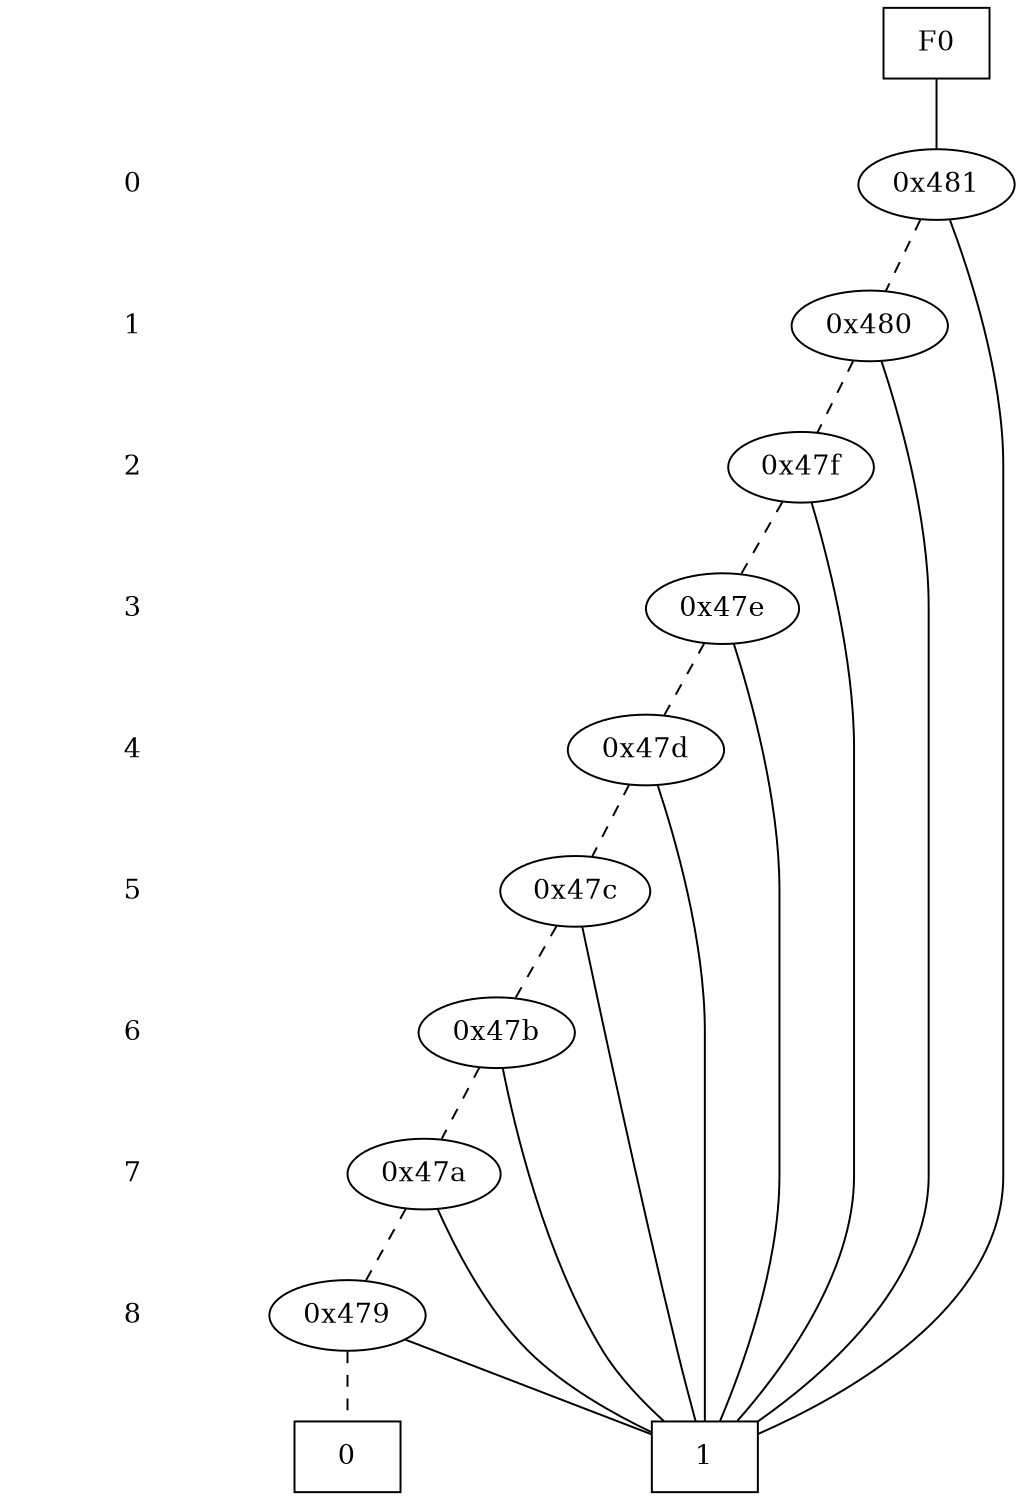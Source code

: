 digraph "DD" {
size = "7.5,10"
center = true;
edge [dir = none];
{ node [shape = plaintext];
  edge [style = invis];
  "CONST NODES" [style = invis];
" 0 " -> " 1 " -> " 2 " -> " 3 " -> " 4 " -> " 5 " -> " 6 " -> " 7 " -> " 8 " -> "CONST NODES"; 
}
{ rank = same; node [shape = box]; edge [style = invis];
"F0"; }
{ rank = same; " 0 ";
"0x481";
}
{ rank = same; " 1 ";
"0x480";
}
{ rank = same; " 2 ";
"0x47f";
}
{ rank = same; " 3 ";
"0x47e";
}
{ rank = same; " 4 ";
"0x47d";
}
{ rank = same; " 5 ";
"0x47c";
}
{ rank = same; " 6 ";
"0x47b";
}
{ rank = same; " 7 ";
"0x47a";
}
{ rank = same; " 8 ";
"0x479";
}
{ rank = same; "CONST NODES";
{ node [shape = box]; "0x44f";
"0x44e";
}
}
"F0" -> "0x481" [style = solid];
"0x481" -> "0x44e";
"0x481" -> "0x480" [style = dashed];
"0x480" -> "0x44e";
"0x480" -> "0x47f" [style = dashed];
"0x47f" -> "0x44e";
"0x47f" -> "0x47e" [style = dashed];
"0x47e" -> "0x44e";
"0x47e" -> "0x47d" [style = dashed];
"0x47d" -> "0x44e";
"0x47d" -> "0x47c" [style = dashed];
"0x47c" -> "0x44e";
"0x47c" -> "0x47b" [style = dashed];
"0x47b" -> "0x44e";
"0x47b" -> "0x47a" [style = dashed];
"0x47a" -> "0x44e";
"0x47a" -> "0x479" [style = dashed];
"0x479" -> "0x44e";
"0x479" -> "0x44f" [style = dashed];
"0x44f" [label = "0"];
"0x44e" [label = "1"];
}
